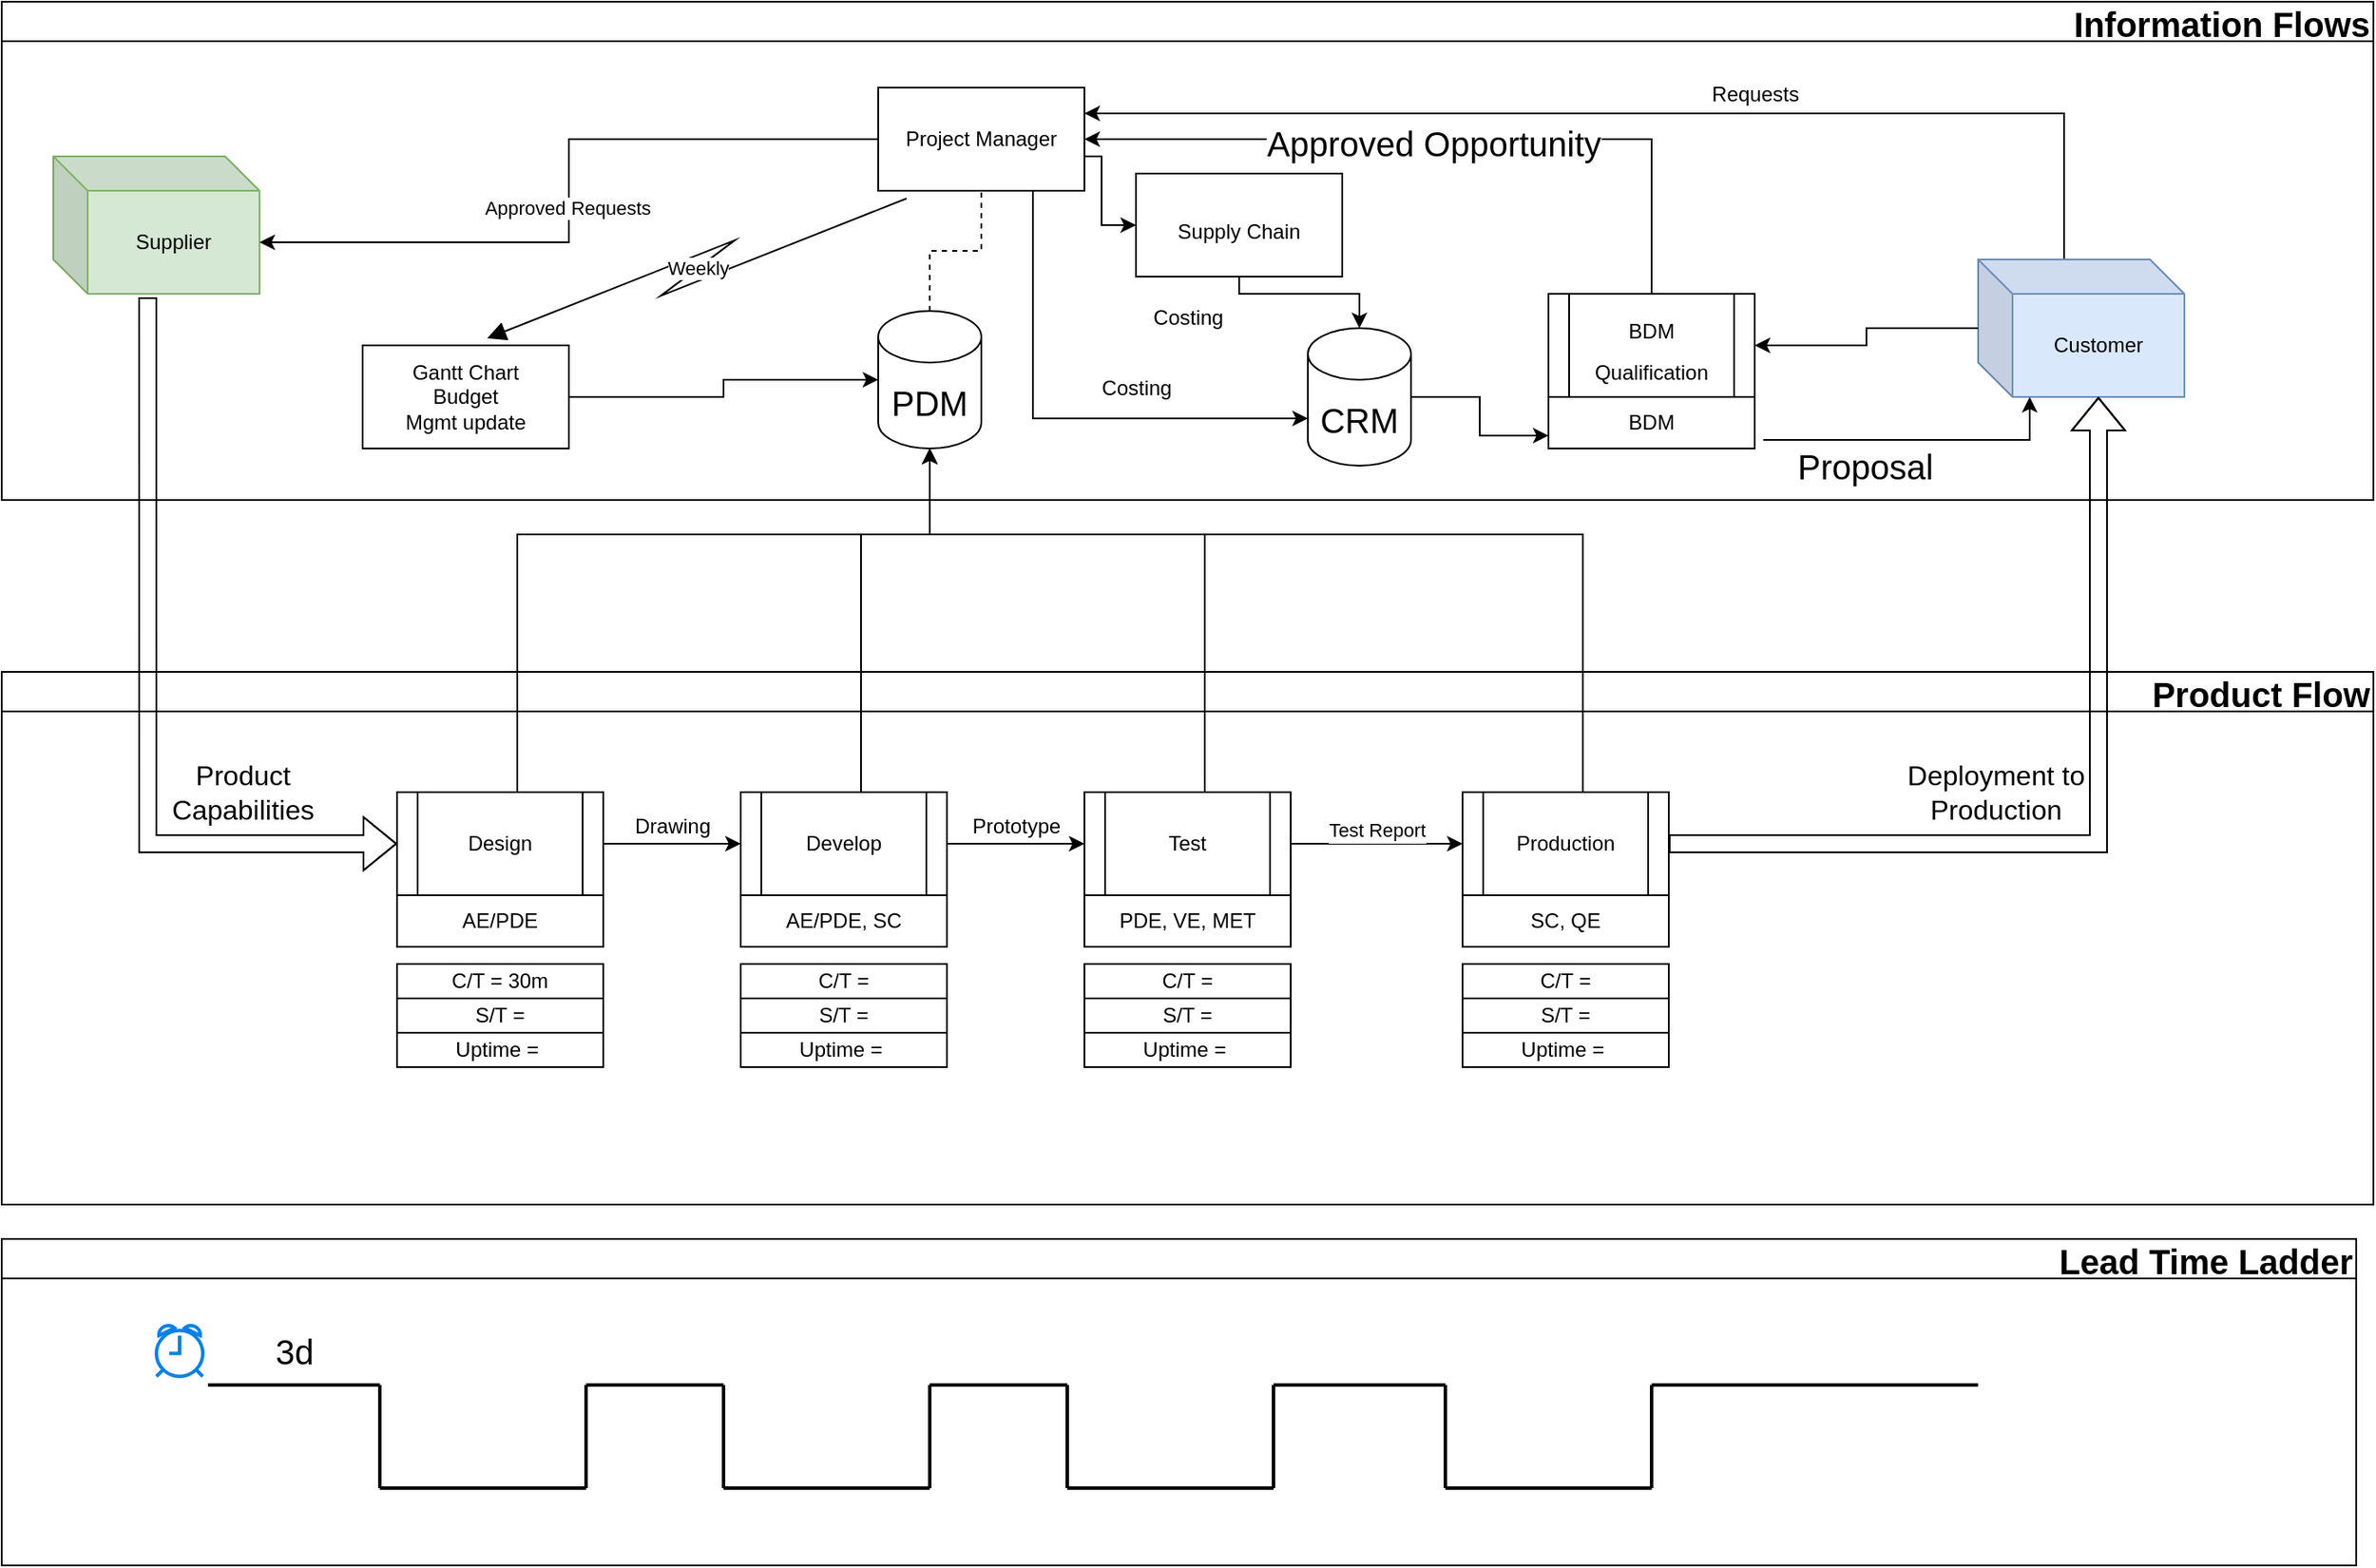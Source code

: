<mxfile version="14.6.10" type="github">
  <diagram id="kgpKYQtTHZ0yAKxKKP6v" name="Page-1">
    <mxGraphModel dx="2523" dy="934" grid="1" gridSize="10" guides="1" tooltips="1" connect="1" arrows="1" fold="1" page="1" pageScale="1" pageWidth="850" pageHeight="1100" math="0" shadow="0">
      <root>
        <mxCell id="0" />
        <mxCell id="1" parent="0" />
        <mxCell id="0U-KoFeszgr7jK1-Ih7c-1" value="Information Flows" style="swimlane;align=right;fontSize=20;" vertex="1" parent="1">
          <mxGeometry x="-600" y="40" width="1380" height="290" as="geometry">
            <mxRectangle x="-600" y="40" width="140" height="23" as="alternateBounds" />
          </mxGeometry>
        </mxCell>
        <mxCell id="0U-KoFeszgr7jK1-Ih7c-144" style="edgeStyle=orthogonalEdgeStyle;rounded=0;orthogonalLoop=1;jettySize=auto;html=1;entryX=1;entryY=0.25;entryDx=0;entryDy=0;fontSize=20;" edge="1" parent="0U-KoFeszgr7jK1-Ih7c-1" source="0U-KoFeszgr7jK1-Ih7c-6" target="0U-KoFeszgr7jK1-Ih7c-42">
          <mxGeometry relative="1" as="geometry">
            <Array as="points">
              <mxPoint x="1200" y="65" />
            </Array>
          </mxGeometry>
        </mxCell>
        <mxCell id="0U-KoFeszgr7jK1-Ih7c-145" value="&lt;font style=&quot;font-size: 12px&quot;&gt;Requests&lt;/font&gt;" style="edgeLabel;html=1;align=center;verticalAlign=middle;resizable=0;points=[];fontSize=20;" vertex="1" connectable="0" parent="0U-KoFeszgr7jK1-Ih7c-144">
          <mxGeometry x="-0.193" y="-3" relative="1" as="geometry">
            <mxPoint x="-1" y="-12" as="offset" />
          </mxGeometry>
        </mxCell>
        <mxCell id="0U-KoFeszgr7jK1-Ih7c-6" value="Customer" style="shape=cube;whiteSpace=wrap;html=1;boundedLbl=1;backgroundOutline=1;darkOpacity=0.05;darkOpacity2=0.1;fillColor=#dae8fc;strokeColor=#6c8ebf;" vertex="1" parent="0U-KoFeszgr7jK1-Ih7c-1">
          <mxGeometry x="1150" y="150" width="120" height="80" as="geometry" />
        </mxCell>
        <mxCell id="0U-KoFeszgr7jK1-Ih7c-9" value="Supplier" style="shape=cube;whiteSpace=wrap;html=1;boundedLbl=1;backgroundOutline=1;darkOpacity=0.05;darkOpacity2=0.1;fillColor=#d5e8d4;strokeColor=#82b366;" vertex="1" parent="0U-KoFeszgr7jK1-Ih7c-1">
          <mxGeometry x="30" y="90" width="120" height="80" as="geometry" />
        </mxCell>
        <mxCell id="0U-KoFeszgr7jK1-Ih7c-45" style="edgeStyle=orthogonalEdgeStyle;rounded=0;orthogonalLoop=1;jettySize=auto;html=1;entryX=0;entryY=0;entryDx=120;entryDy=50;entryPerimeter=0;" edge="1" parent="0U-KoFeszgr7jK1-Ih7c-1" source="0U-KoFeszgr7jK1-Ih7c-42" target="0U-KoFeszgr7jK1-Ih7c-9">
          <mxGeometry relative="1" as="geometry" />
        </mxCell>
        <mxCell id="0U-KoFeszgr7jK1-Ih7c-46" value="Approved Requests" style="edgeLabel;html=1;align=center;verticalAlign=middle;resizable=0;points=[];" vertex="1" connectable="0" parent="0U-KoFeszgr7jK1-Ih7c-45">
          <mxGeometry x="0.048" y="-1" relative="1" as="geometry">
            <mxPoint as="offset" />
          </mxGeometry>
        </mxCell>
        <mxCell id="0U-KoFeszgr7jK1-Ih7c-149" style="edgeStyle=orthogonalEdgeStyle;rounded=0;orthogonalLoop=1;jettySize=auto;html=1;exitX=0.75;exitY=1;exitDx=0;exitDy=0;entryX=0;entryY=0;entryDx=0;entryDy=52.5;entryPerimeter=0;fontSize=20;" edge="1" parent="0U-KoFeszgr7jK1-Ih7c-1" source="0U-KoFeszgr7jK1-Ih7c-42" target="0U-KoFeszgr7jK1-Ih7c-141">
          <mxGeometry relative="1" as="geometry" />
        </mxCell>
        <mxCell id="0U-KoFeszgr7jK1-Ih7c-150" value="&lt;font style=&quot;font-size: 12px&quot;&gt;Costing&lt;/font&gt;" style="edgeLabel;html=1;align=center;verticalAlign=middle;resizable=0;points=[];fontSize=20;" vertex="1" connectable="0" parent="0U-KoFeszgr7jK1-Ih7c-149">
          <mxGeometry x="0.2" y="2" relative="1" as="geometry">
            <mxPoint x="17" y="-20" as="offset" />
          </mxGeometry>
        </mxCell>
        <mxCell id="0U-KoFeszgr7jK1-Ih7c-154" style="edgeStyle=orthogonalEdgeStyle;rounded=0;orthogonalLoop=1;jettySize=auto;html=1;entryX=0;entryY=0.5;entryDx=0;entryDy=0;fontSize=20;" edge="1" parent="0U-KoFeszgr7jK1-Ih7c-1" source="0U-KoFeszgr7jK1-Ih7c-42" target="0U-KoFeszgr7jK1-Ih7c-146">
          <mxGeometry relative="1" as="geometry">
            <Array as="points">
              <mxPoint x="640" y="90" />
              <mxPoint x="640" y="130" />
            </Array>
          </mxGeometry>
        </mxCell>
        <mxCell id="0U-KoFeszgr7jK1-Ih7c-42" value="Project Manager" style="rounded=0;whiteSpace=wrap;html=1;" vertex="1" parent="0U-KoFeszgr7jK1-Ih7c-1">
          <mxGeometry x="510" y="50" width="120" height="60" as="geometry" />
        </mxCell>
        <mxCell id="0U-KoFeszgr7jK1-Ih7c-130" style="edgeStyle=orthogonalEdgeStyle;rounded=0;orthogonalLoop=1;jettySize=auto;html=1;fontSize=20;" edge="1" parent="0U-KoFeszgr7jK1-Ih7c-1" source="0U-KoFeszgr7jK1-Ih7c-48" target="0U-KoFeszgr7jK1-Ih7c-129">
          <mxGeometry relative="1" as="geometry" />
        </mxCell>
        <mxCell id="0U-KoFeszgr7jK1-Ih7c-48" value="Gantt Chart&lt;br&gt;Budget&lt;br&gt;Mgmt update" style="rounded=0;whiteSpace=wrap;html=1;" vertex="1" parent="0U-KoFeszgr7jK1-Ih7c-1">
          <mxGeometry x="210" y="200" width="120" height="60" as="geometry" />
        </mxCell>
        <mxCell id="0U-KoFeszgr7jK1-Ih7c-62" value="Weekly" style="shape=mxgraph.lean_mapping.electronic_info_flow_edge;html=1;rounded=0;edgeStyle=orthogonalEdgeStyle;exitX=0.25;exitY=1;exitDx=0;exitDy=0;" edge="1" parent="0U-KoFeszgr7jK1-Ih7c-1" source="0U-KoFeszgr7jK1-Ih7c-42" target="0U-KoFeszgr7jK1-Ih7c-48">
          <mxGeometry width="100" height="100" relative="1" as="geometry">
            <mxPoint x="670" y="370" as="sourcePoint" />
            <mxPoint x="770" y="270" as="targetPoint" />
          </mxGeometry>
        </mxCell>
        <mxCell id="0U-KoFeszgr7jK1-Ih7c-65" value="" style="endArrow=none;dashed=1;html=1;rounded=0;edgeStyle=orthogonalEdgeStyle;entryX=0.5;entryY=1;entryDx=0;entryDy=0;exitX=0.5;exitY=0;exitDx=0;exitDy=0;exitPerimeter=0;" edge="1" parent="0U-KoFeszgr7jK1-Ih7c-1" source="0U-KoFeszgr7jK1-Ih7c-129" target="0U-KoFeszgr7jK1-Ih7c-42">
          <mxGeometry width="50" height="50" relative="1" as="geometry">
            <mxPoint x="570" y="200" as="sourcePoint" />
            <mxPoint x="740" y="290" as="targetPoint" />
          </mxGeometry>
        </mxCell>
        <mxCell id="0U-KoFeszgr7jK1-Ih7c-129" value="PDM" style="shape=cylinder3;whiteSpace=wrap;html=1;boundedLbl=1;backgroundOutline=1;size=15;fontSize=20;align=center;" vertex="1" parent="0U-KoFeszgr7jK1-Ih7c-1">
          <mxGeometry x="510" y="180" width="60" height="80" as="geometry" />
        </mxCell>
        <mxCell id="0U-KoFeszgr7jK1-Ih7c-142" style="edgeStyle=orthogonalEdgeStyle;rounded=0;orthogonalLoop=1;jettySize=auto;html=1;exitX=0.5;exitY=0;exitDx=0;exitDy=0;entryX=1;entryY=0.5;entryDx=0;entryDy=0;fontSize=20;" edge="1" parent="0U-KoFeszgr7jK1-Ih7c-1" source="0U-KoFeszgr7jK1-Ih7c-134" target="0U-KoFeszgr7jK1-Ih7c-42">
          <mxGeometry relative="1" as="geometry" />
        </mxCell>
        <mxCell id="0U-KoFeszgr7jK1-Ih7c-143" value="Approved Opportunity" style="edgeLabel;html=1;align=center;verticalAlign=middle;resizable=0;points=[];fontSize=20;" vertex="1" connectable="0" parent="0U-KoFeszgr7jK1-Ih7c-142">
          <mxGeometry x="0.033" y="2" relative="1" as="geometry">
            <mxPoint as="offset" />
          </mxGeometry>
        </mxCell>
        <mxCell id="0U-KoFeszgr7jK1-Ih7c-134" value="&lt;font style=&quot;font-size: 12px&quot;&gt;BDM Qualification&lt;/font&gt;" style="shape=process;whiteSpace=wrap;html=1;backgroundOutline=1;fontSize=20;align=center;" vertex="1" parent="0U-KoFeszgr7jK1-Ih7c-1">
          <mxGeometry x="900" y="170" width="120" height="60" as="geometry" />
        </mxCell>
        <mxCell id="0U-KoFeszgr7jK1-Ih7c-132" style="edgeStyle=orthogonalEdgeStyle;rounded=0;orthogonalLoop=1;jettySize=auto;html=1;fontSize=20;entryX=1;entryY=0.5;entryDx=0;entryDy=0;" edge="1" parent="0U-KoFeszgr7jK1-Ih7c-1" source="0U-KoFeszgr7jK1-Ih7c-6" target="0U-KoFeszgr7jK1-Ih7c-134">
          <mxGeometry relative="1" as="geometry">
            <mxPoint x="960" y="190" as="targetPoint" />
          </mxGeometry>
        </mxCell>
        <mxCell id="0U-KoFeszgr7jK1-Ih7c-135" value="BDM" style="rounded=0;whiteSpace=wrap;html=1;" vertex="1" parent="0U-KoFeszgr7jK1-Ih7c-1">
          <mxGeometry x="900" y="230" width="120" height="30" as="geometry" />
        </mxCell>
        <mxCell id="0U-KoFeszgr7jK1-Ih7c-151" style="edgeStyle=orthogonalEdgeStyle;rounded=0;orthogonalLoop=1;jettySize=auto;html=1;exitX=1;exitY=0.5;exitDx=0;exitDy=0;exitPerimeter=0;entryX=0;entryY=0.75;entryDx=0;entryDy=0;fontSize=20;" edge="1" parent="0U-KoFeszgr7jK1-Ih7c-1" source="0U-KoFeszgr7jK1-Ih7c-141" target="0U-KoFeszgr7jK1-Ih7c-135">
          <mxGeometry relative="1" as="geometry" />
        </mxCell>
        <mxCell id="0U-KoFeszgr7jK1-Ih7c-141" value="CRM" style="shape=cylinder3;whiteSpace=wrap;html=1;boundedLbl=1;backgroundOutline=1;size=15;fontSize=20;align=center;" vertex="1" parent="0U-KoFeszgr7jK1-Ih7c-1">
          <mxGeometry x="760" y="190" width="60" height="80" as="geometry" />
        </mxCell>
        <mxCell id="0U-KoFeszgr7jK1-Ih7c-147" style="edgeStyle=orthogonalEdgeStyle;rounded=0;orthogonalLoop=1;jettySize=auto;html=1;fontSize=20;" edge="1" parent="0U-KoFeszgr7jK1-Ih7c-1" source="0U-KoFeszgr7jK1-Ih7c-146" target="0U-KoFeszgr7jK1-Ih7c-141">
          <mxGeometry relative="1" as="geometry">
            <Array as="points">
              <mxPoint x="720" y="170" />
              <mxPoint x="790" y="170" />
            </Array>
          </mxGeometry>
        </mxCell>
        <mxCell id="0U-KoFeszgr7jK1-Ih7c-148" value="&lt;font style=&quot;font-size: 12px&quot;&gt;Costing&lt;/font&gt;" style="edgeLabel;html=1;align=center;verticalAlign=middle;resizable=0;points=[];fontSize=20;" vertex="1" connectable="0" parent="0U-KoFeszgr7jK1-Ih7c-147">
          <mxGeometry x="-0.36" y="-4" relative="1" as="geometry">
            <mxPoint x="-52" y="6" as="offset" />
          </mxGeometry>
        </mxCell>
        <mxCell id="0U-KoFeszgr7jK1-Ih7c-146" value="&lt;font style=&quot;font-size: 12px&quot;&gt;Supply Chain&lt;/font&gt;" style="rounded=0;whiteSpace=wrap;html=1;fontSize=20;align=center;" vertex="1" parent="0U-KoFeszgr7jK1-Ih7c-1">
          <mxGeometry x="660" y="100" width="120" height="60" as="geometry" />
        </mxCell>
        <mxCell id="0U-KoFeszgr7jK1-Ih7c-152" style="edgeStyle=orthogonalEdgeStyle;rounded=0;orthogonalLoop=1;jettySize=auto;html=1;fontSize=20;" edge="1" parent="0U-KoFeszgr7jK1-Ih7c-1" target="0U-KoFeszgr7jK1-Ih7c-6">
          <mxGeometry relative="1" as="geometry">
            <mxPoint x="1025" y="255" as="sourcePoint" />
            <mxPoint x="1095" y="230" as="targetPoint" />
            <Array as="points">
              <mxPoint x="1180" y="255" />
            </Array>
          </mxGeometry>
        </mxCell>
        <mxCell id="0U-KoFeszgr7jK1-Ih7c-153" value="Proposal" style="edgeLabel;html=1;align=center;verticalAlign=middle;resizable=0;points=[];fontSize=20;" vertex="1" connectable="0" parent="0U-KoFeszgr7jK1-Ih7c-152">
          <mxGeometry x="-0.347" y="-1" relative="1" as="geometry">
            <mxPoint y="14" as="offset" />
          </mxGeometry>
        </mxCell>
        <mxCell id="0U-KoFeszgr7jK1-Ih7c-35" value="Product Flow" style="swimlane;align=right;fontSize=20;" vertex="1" parent="1">
          <mxGeometry x="-600" y="430" width="1380" height="310" as="geometry" />
        </mxCell>
        <mxCell id="0U-KoFeszgr7jK1-Ih7c-84" style="edgeStyle=orthogonalEdgeStyle;rounded=0;orthogonalLoop=1;jettySize=auto;html=1;entryX=0;entryY=0.5;entryDx=0;entryDy=0;fontSize=12;" edge="1" parent="0U-KoFeszgr7jK1-Ih7c-35" source="0U-KoFeszgr7jK1-Ih7c-49" target="0U-KoFeszgr7jK1-Ih7c-50">
          <mxGeometry relative="1" as="geometry" />
        </mxCell>
        <mxCell id="0U-KoFeszgr7jK1-Ih7c-85" value="Drawing" style="edgeLabel;html=1;align=center;verticalAlign=middle;resizable=0;points=[];fontSize=12;" vertex="1" connectable="0" parent="0U-KoFeszgr7jK1-Ih7c-84">
          <mxGeometry x="-0.232" y="-2" relative="1" as="geometry">
            <mxPoint x="9" y="-12" as="offset" />
          </mxGeometry>
        </mxCell>
        <mxCell id="0U-KoFeszgr7jK1-Ih7c-49" value="Design" style="shape=process;whiteSpace=wrap;html=1;backgroundOutline=1;" vertex="1" parent="0U-KoFeszgr7jK1-Ih7c-35">
          <mxGeometry x="230" y="70" width="120" height="60" as="geometry" />
        </mxCell>
        <mxCell id="0U-KoFeszgr7jK1-Ih7c-82" style="edgeStyle=orthogonalEdgeStyle;rounded=0;orthogonalLoop=1;jettySize=auto;html=1;entryX=0;entryY=0.5;entryDx=0;entryDy=0;fontSize=16;" edge="1" parent="0U-KoFeszgr7jK1-Ih7c-35" source="0U-KoFeszgr7jK1-Ih7c-50" target="0U-KoFeszgr7jK1-Ih7c-51">
          <mxGeometry relative="1" as="geometry" />
        </mxCell>
        <mxCell id="0U-KoFeszgr7jK1-Ih7c-83" value="Prototype" style="edgeLabel;html=1;align=center;verticalAlign=middle;resizable=0;points=[];fontSize=12;" vertex="1" connectable="0" parent="0U-KoFeszgr7jK1-Ih7c-82">
          <mxGeometry x="-0.289" y="1" relative="1" as="geometry">
            <mxPoint x="11" y="-9" as="offset" />
          </mxGeometry>
        </mxCell>
        <mxCell id="0U-KoFeszgr7jK1-Ih7c-50" value="Develop" style="shape=process;whiteSpace=wrap;html=1;backgroundOutline=1;" vertex="1" parent="0U-KoFeszgr7jK1-Ih7c-35">
          <mxGeometry x="430" y="70" width="120" height="60" as="geometry" />
        </mxCell>
        <mxCell id="0U-KoFeszgr7jK1-Ih7c-79" style="edgeStyle=orthogonalEdgeStyle;rounded=0;orthogonalLoop=1;jettySize=auto;html=1;entryX=0;entryY=0.5;entryDx=0;entryDy=0;fontSize=16;" edge="1" parent="0U-KoFeszgr7jK1-Ih7c-35" source="0U-KoFeszgr7jK1-Ih7c-51" target="0U-KoFeszgr7jK1-Ih7c-52">
          <mxGeometry relative="1" as="geometry" />
        </mxCell>
        <mxCell id="0U-KoFeszgr7jK1-Ih7c-81" value="&lt;font style=&quot;font-size: 11px&quot;&gt;Test Report&lt;/font&gt;" style="edgeLabel;html=1;align=center;verticalAlign=middle;resizable=0;points=[];fontSize=16;" vertex="1" connectable="0" parent="0U-KoFeszgr7jK1-Ih7c-79">
          <mxGeometry x="-0.22" y="2" relative="1" as="geometry">
            <mxPoint x="11" y="-8" as="offset" />
          </mxGeometry>
        </mxCell>
        <mxCell id="0U-KoFeszgr7jK1-Ih7c-51" value="Test" style="shape=process;whiteSpace=wrap;html=1;backgroundOutline=1;" vertex="1" parent="0U-KoFeszgr7jK1-Ih7c-35">
          <mxGeometry x="630" y="70" width="120" height="60" as="geometry" />
        </mxCell>
        <mxCell id="0U-KoFeszgr7jK1-Ih7c-52" value="Production" style="shape=process;whiteSpace=wrap;html=1;backgroundOutline=1;" vertex="1" parent="0U-KoFeszgr7jK1-Ih7c-35">
          <mxGeometry x="850" y="70" width="120" height="60" as="geometry" />
        </mxCell>
        <mxCell id="0U-KoFeszgr7jK1-Ih7c-70" value="AE/PDE" style="rounded=0;whiteSpace=wrap;html=1;" vertex="1" parent="0U-KoFeszgr7jK1-Ih7c-35">
          <mxGeometry x="230" y="130" width="120" height="30" as="geometry" />
        </mxCell>
        <mxCell id="0U-KoFeszgr7jK1-Ih7c-71" value="AE/PDE, SC" style="rounded=0;whiteSpace=wrap;html=1;" vertex="1" parent="0U-KoFeszgr7jK1-Ih7c-35">
          <mxGeometry x="430" y="130" width="120" height="30" as="geometry" />
        </mxCell>
        <mxCell id="0U-KoFeszgr7jK1-Ih7c-72" value="PDE, VE, MET" style="rounded=0;whiteSpace=wrap;html=1;" vertex="1" parent="0U-KoFeszgr7jK1-Ih7c-35">
          <mxGeometry x="630" y="130" width="120" height="30" as="geometry" />
        </mxCell>
        <mxCell id="0U-KoFeszgr7jK1-Ih7c-73" value="SC, QE" style="rounded=0;whiteSpace=wrap;html=1;" vertex="1" parent="0U-KoFeszgr7jK1-Ih7c-35">
          <mxGeometry x="850" y="130" width="120" height="30" as="geometry" />
        </mxCell>
        <mxCell id="0U-KoFeszgr7jK1-Ih7c-117" value="C/T = 30m" style="rounded=0;whiteSpace=wrap;html=1;" vertex="1" parent="0U-KoFeszgr7jK1-Ih7c-35">
          <mxGeometry x="230" y="170" width="120" height="20" as="geometry" />
        </mxCell>
        <mxCell id="0U-KoFeszgr7jK1-Ih7c-118" value="S/T =" style="rounded=0;whiteSpace=wrap;html=1;" vertex="1" parent="0U-KoFeszgr7jK1-Ih7c-35">
          <mxGeometry x="230" y="190" width="120" height="20" as="geometry" />
        </mxCell>
        <mxCell id="0U-KoFeszgr7jK1-Ih7c-119" value="Uptime =&amp;nbsp;" style="rounded=0;whiteSpace=wrap;html=1;" vertex="1" parent="0U-KoFeszgr7jK1-Ih7c-35">
          <mxGeometry x="230" y="210" width="120" height="20" as="geometry" />
        </mxCell>
        <mxCell id="0U-KoFeszgr7jK1-Ih7c-120" value="C/T =" style="rounded=0;whiteSpace=wrap;html=1;" vertex="1" parent="0U-KoFeszgr7jK1-Ih7c-35">
          <mxGeometry x="430" y="170" width="120" height="20" as="geometry" />
        </mxCell>
        <mxCell id="0U-KoFeszgr7jK1-Ih7c-121" value="S/T =" style="rounded=0;whiteSpace=wrap;html=1;" vertex="1" parent="0U-KoFeszgr7jK1-Ih7c-35">
          <mxGeometry x="430" y="190" width="120" height="20" as="geometry" />
        </mxCell>
        <mxCell id="0U-KoFeszgr7jK1-Ih7c-122" value="Uptime =&amp;nbsp;" style="rounded=0;whiteSpace=wrap;html=1;" vertex="1" parent="0U-KoFeszgr7jK1-Ih7c-35">
          <mxGeometry x="430" y="210" width="120" height="20" as="geometry" />
        </mxCell>
        <mxCell id="0U-KoFeszgr7jK1-Ih7c-123" value="C/T =" style="rounded=0;whiteSpace=wrap;html=1;" vertex="1" parent="0U-KoFeszgr7jK1-Ih7c-35">
          <mxGeometry x="630" y="170" width="120" height="20" as="geometry" />
        </mxCell>
        <mxCell id="0U-KoFeszgr7jK1-Ih7c-124" value="S/T =" style="rounded=0;whiteSpace=wrap;html=1;" vertex="1" parent="0U-KoFeszgr7jK1-Ih7c-35">
          <mxGeometry x="630" y="190" width="120" height="20" as="geometry" />
        </mxCell>
        <mxCell id="0U-KoFeszgr7jK1-Ih7c-125" value="Uptime =&amp;nbsp;" style="rounded=0;whiteSpace=wrap;html=1;" vertex="1" parent="0U-KoFeszgr7jK1-Ih7c-35">
          <mxGeometry x="630" y="210" width="120" height="20" as="geometry" />
        </mxCell>
        <mxCell id="0U-KoFeszgr7jK1-Ih7c-126" value="C/T =" style="rounded=0;whiteSpace=wrap;html=1;" vertex="1" parent="0U-KoFeszgr7jK1-Ih7c-35">
          <mxGeometry x="850" y="170" width="120" height="20" as="geometry" />
        </mxCell>
        <mxCell id="0U-KoFeszgr7jK1-Ih7c-127" value="S/T =" style="rounded=0;whiteSpace=wrap;html=1;" vertex="1" parent="0U-KoFeszgr7jK1-Ih7c-35">
          <mxGeometry x="850" y="190" width="120" height="20" as="geometry" />
        </mxCell>
        <mxCell id="0U-KoFeszgr7jK1-Ih7c-128" value="Uptime =&amp;nbsp;" style="rounded=0;whiteSpace=wrap;html=1;" vertex="1" parent="0U-KoFeszgr7jK1-Ih7c-35">
          <mxGeometry x="850" y="210" width="120" height="20" as="geometry" />
        </mxCell>
        <mxCell id="0U-KoFeszgr7jK1-Ih7c-41" value="Lead Time Ladder" style="swimlane;align=right;fontSize=20;" vertex="1" parent="1">
          <mxGeometry x="-600" y="760" width="1370" height="190" as="geometry" />
        </mxCell>
        <mxCell id="0U-KoFeszgr7jK1-Ih7c-96" value="" style="html=1;verticalLabelPosition=bottom;align=center;labelBackgroundColor=#ffffff;verticalAlign=top;strokeWidth=2;strokeColor=#0080F0;shadow=0;dashed=0;shape=mxgraph.ios7.icons.alarm_clock;fontSize=20;" vertex="1" parent="0U-KoFeszgr7jK1-Ih7c-41">
          <mxGeometry x="90" y="50" width="27" height="30" as="geometry" />
        </mxCell>
        <mxCell id="0U-KoFeszgr7jK1-Ih7c-98" value="" style="line;strokeWidth=2;html=1;fontSize=20;align=right;" vertex="1" parent="0U-KoFeszgr7jK1-Ih7c-41">
          <mxGeometry x="120" y="80" width="100" height="10" as="geometry" />
        </mxCell>
        <mxCell id="0U-KoFeszgr7jK1-Ih7c-99" value="3d" style="text;html=1;align=center;verticalAlign=middle;resizable=0;points=[];autosize=1;strokeColor=none;fontSize=20;" vertex="1" parent="0U-KoFeszgr7jK1-Ih7c-41">
          <mxGeometry x="150" y="50" width="40" height="30" as="geometry" />
        </mxCell>
        <mxCell id="0U-KoFeszgr7jK1-Ih7c-100" value="" style="line;strokeWidth=2;html=1;fontSize=20;align=right;rotation=90;" vertex="1" parent="0U-KoFeszgr7jK1-Ih7c-41">
          <mxGeometry x="190" y="110" width="60" height="10" as="geometry" />
        </mxCell>
        <mxCell id="0U-KoFeszgr7jK1-Ih7c-101" value="" style="line;strokeWidth=2;html=1;fontSize=20;align=right;" vertex="1" parent="0U-KoFeszgr7jK1-Ih7c-41">
          <mxGeometry x="220" y="140" width="120" height="10" as="geometry" />
        </mxCell>
        <mxCell id="0U-KoFeszgr7jK1-Ih7c-102" value="" style="line;strokeWidth=2;html=1;fontSize=20;align=right;rotation=90;" vertex="1" parent="0U-KoFeszgr7jK1-Ih7c-41">
          <mxGeometry x="310" y="110" width="60" height="10" as="geometry" />
        </mxCell>
        <mxCell id="0U-KoFeszgr7jK1-Ih7c-103" value="" style="line;strokeWidth=2;html=1;fontSize=20;align=right;" vertex="1" parent="0U-KoFeszgr7jK1-Ih7c-41">
          <mxGeometry x="340" y="80" width="80" height="10" as="geometry" />
        </mxCell>
        <mxCell id="0U-KoFeszgr7jK1-Ih7c-104" value="" style="line;strokeWidth=2;html=1;fontSize=20;align=right;rotation=90;" vertex="1" parent="0U-KoFeszgr7jK1-Ih7c-41">
          <mxGeometry x="390" y="110" width="60" height="10" as="geometry" />
        </mxCell>
        <mxCell id="0U-KoFeszgr7jK1-Ih7c-105" value="" style="line;strokeWidth=2;html=1;fontSize=20;align=right;" vertex="1" parent="0U-KoFeszgr7jK1-Ih7c-41">
          <mxGeometry x="420" y="140" width="120" height="10" as="geometry" />
        </mxCell>
        <mxCell id="0U-KoFeszgr7jK1-Ih7c-106" value="" style="line;strokeWidth=2;html=1;fontSize=20;align=right;rotation=90;" vertex="1" parent="0U-KoFeszgr7jK1-Ih7c-41">
          <mxGeometry x="510" y="110" width="60" height="10" as="geometry" />
        </mxCell>
        <mxCell id="0U-KoFeszgr7jK1-Ih7c-107" value="" style="line;strokeWidth=2;html=1;fontSize=20;align=right;" vertex="1" parent="0U-KoFeszgr7jK1-Ih7c-41">
          <mxGeometry x="540" y="80" width="80" height="10" as="geometry" />
        </mxCell>
        <mxCell id="0U-KoFeszgr7jK1-Ih7c-109" value="" style="line;strokeWidth=2;html=1;fontSize=20;align=right;rotation=90;" vertex="1" parent="0U-KoFeszgr7jK1-Ih7c-41">
          <mxGeometry x="590" y="110" width="60" height="10" as="geometry" />
        </mxCell>
        <mxCell id="0U-KoFeszgr7jK1-Ih7c-110" value="" style="line;strokeWidth=2;html=1;fontSize=20;align=right;" vertex="1" parent="0U-KoFeszgr7jK1-Ih7c-41">
          <mxGeometry x="620" y="140" width="120" height="10" as="geometry" />
        </mxCell>
        <mxCell id="0U-KoFeszgr7jK1-Ih7c-111" value="" style="line;strokeWidth=2;html=1;fontSize=20;align=right;rotation=90;" vertex="1" parent="0U-KoFeszgr7jK1-Ih7c-41">
          <mxGeometry x="710" y="110" width="60" height="10" as="geometry" />
        </mxCell>
        <mxCell id="0U-KoFeszgr7jK1-Ih7c-112" value="" style="line;strokeWidth=2;html=1;fontSize=20;align=right;" vertex="1" parent="0U-KoFeszgr7jK1-Ih7c-41">
          <mxGeometry x="740" y="80" width="100" height="10" as="geometry" />
        </mxCell>
        <mxCell id="0U-KoFeszgr7jK1-Ih7c-113" value="" style="line;strokeWidth=2;html=1;fontSize=20;align=right;rotation=90;" vertex="1" parent="0U-KoFeszgr7jK1-Ih7c-41">
          <mxGeometry x="810" y="110" width="60" height="10" as="geometry" />
        </mxCell>
        <mxCell id="0U-KoFeszgr7jK1-Ih7c-114" value="" style="line;strokeWidth=2;html=1;fontSize=20;align=right;" vertex="1" parent="0U-KoFeszgr7jK1-Ih7c-41">
          <mxGeometry x="840" y="140" width="120" height="10" as="geometry" />
        </mxCell>
        <mxCell id="0U-KoFeszgr7jK1-Ih7c-115" value="" style="line;strokeWidth=2;html=1;fontSize=20;align=right;rotation=90;" vertex="1" parent="0U-KoFeszgr7jK1-Ih7c-41">
          <mxGeometry x="930" y="110" width="60" height="10" as="geometry" />
        </mxCell>
        <mxCell id="0U-KoFeszgr7jK1-Ih7c-116" value="" style="line;strokeWidth=2;html=1;fontSize=20;align=right;" vertex="1" parent="0U-KoFeszgr7jK1-Ih7c-41">
          <mxGeometry x="960" y="80" width="190" height="10" as="geometry" />
        </mxCell>
        <mxCell id="0U-KoFeszgr7jK1-Ih7c-66" value="" style="shape=flexArrow;endArrow=classic;html=1;rounded=0;edgeStyle=orthogonalEdgeStyle;entryX=0;entryY=0;entryDx=70;entryDy=80;entryPerimeter=0;exitX=1;exitY=0.5;exitDx=0;exitDy=0;" edge="1" parent="1" source="0U-KoFeszgr7jK1-Ih7c-52" target="0U-KoFeszgr7jK1-Ih7c-6">
          <mxGeometry width="50" height="50" relative="1" as="geometry">
            <mxPoint x="90" y="380" as="sourcePoint" />
            <mxPoint x="140" y="330" as="targetPoint" />
          </mxGeometry>
        </mxCell>
        <mxCell id="0U-KoFeszgr7jK1-Ih7c-67" value="Deployment to&lt;br&gt;Production" style="edgeLabel;html=1;align=center;verticalAlign=middle;resizable=0;points=[];fontSize=16;" vertex="1" connectable="0" parent="0U-KoFeszgr7jK1-Ih7c-66">
          <mxGeometry x="-0.506" relative="1" as="geometry">
            <mxPoint x="64" y="-30" as="offset" />
          </mxGeometry>
        </mxCell>
        <mxCell id="0U-KoFeszgr7jK1-Ih7c-68" value="" style="shape=flexArrow;endArrow=classic;html=1;rounded=0;edgeStyle=orthogonalEdgeStyle;exitX=0.458;exitY=1.025;exitDx=0;exitDy=0;exitPerimeter=0;entryX=0;entryY=0.5;entryDx=0;entryDy=0;" edge="1" parent="1" source="0U-KoFeszgr7jK1-Ih7c-9" target="0U-KoFeszgr7jK1-Ih7c-49">
          <mxGeometry width="50" height="50" relative="1" as="geometry">
            <mxPoint x="90" y="380" as="sourcePoint" />
            <mxPoint x="140" y="330" as="targetPoint" />
            <Array as="points">
              <mxPoint x="-515" y="530" />
            </Array>
          </mxGeometry>
        </mxCell>
        <mxCell id="0U-KoFeszgr7jK1-Ih7c-69" value="Product&lt;br&gt;Capabilities" style="edgeLabel;html=1;align=center;verticalAlign=middle;resizable=0;points=[];fontSize=16;" vertex="1" connectable="0" parent="0U-KoFeszgr7jK1-Ih7c-68">
          <mxGeometry x="0.438" relative="1" as="geometry">
            <mxPoint x="40" y="-30" as="offset" />
          </mxGeometry>
        </mxCell>
        <mxCell id="0U-KoFeszgr7jK1-Ih7c-92" style="edgeStyle=orthogonalEdgeStyle;rounded=0;orthogonalLoop=1;jettySize=auto;html=1;fontSize=12;entryX=0.5;entryY=1;entryDx=0;entryDy=0;" edge="1" parent="1" source="0U-KoFeszgr7jK1-Ih7c-49">
          <mxGeometry relative="1" as="geometry">
            <mxPoint x="-60" y="300" as="targetPoint" />
            <Array as="points">
              <mxPoint x="-300" y="350" />
              <mxPoint x="-60" y="350" />
            </Array>
          </mxGeometry>
        </mxCell>
        <mxCell id="0U-KoFeszgr7jK1-Ih7c-93" style="edgeStyle=orthogonalEdgeStyle;rounded=0;orthogonalLoop=1;jettySize=auto;html=1;fontSize=12;" edge="1" parent="1" source="0U-KoFeszgr7jK1-Ih7c-50">
          <mxGeometry relative="1" as="geometry">
            <mxPoint x="-60" y="300" as="targetPoint" />
            <Array as="points">
              <mxPoint x="-100" y="350" />
              <mxPoint x="-60" y="350" />
            </Array>
          </mxGeometry>
        </mxCell>
        <mxCell id="0U-KoFeszgr7jK1-Ih7c-94" style="edgeStyle=orthogonalEdgeStyle;rounded=0;orthogonalLoop=1;jettySize=auto;html=1;entryX=0.5;entryY=1;entryDx=0;entryDy=0;fontSize=12;" edge="1" parent="1" source="0U-KoFeszgr7jK1-Ih7c-51">
          <mxGeometry relative="1" as="geometry">
            <mxPoint x="-60" y="300" as="targetPoint" />
            <Array as="points">
              <mxPoint x="100" y="350" />
              <mxPoint x="-60" y="350" />
            </Array>
          </mxGeometry>
        </mxCell>
        <mxCell id="0U-KoFeszgr7jK1-Ih7c-95" style="edgeStyle=orthogonalEdgeStyle;rounded=0;orthogonalLoop=1;jettySize=auto;html=1;fontSize=12;" edge="1" parent="1" source="0U-KoFeszgr7jK1-Ih7c-52">
          <mxGeometry relative="1" as="geometry">
            <mxPoint x="-60" y="300" as="targetPoint" />
            <Array as="points">
              <mxPoint x="320" y="350" />
              <mxPoint x="-60" y="350" />
            </Array>
          </mxGeometry>
        </mxCell>
      </root>
    </mxGraphModel>
  </diagram>
</mxfile>
